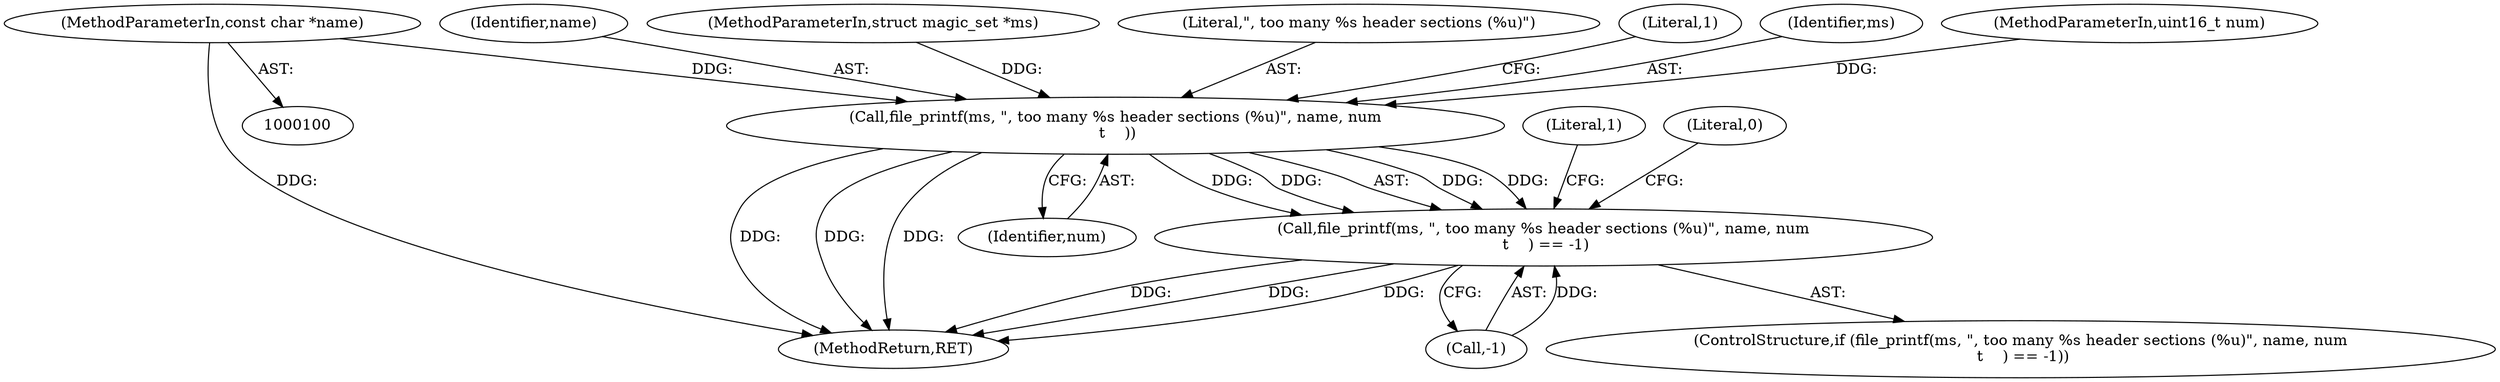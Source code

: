 digraph "1_file_ce90e05774dd77d86cfc8dfa6da57b32816841c4_7@pointer" {
"1000102" [label="(MethodParameterIn,const char *name)"];
"1000107" [label="(Call,file_printf(ms, \", too many %s header sections (%u)\", name, num\n \t    ))"];
"1000106" [label="(Call,file_printf(ms, \", too many %s header sections (%u)\", name, num\n \t    ) == -1)"];
"1000110" [label="(Identifier,name)"];
"1000119" [label="(MethodReturn,RET)"];
"1000106" [label="(Call,file_printf(ms, \", too many %s header sections (%u)\", name, num\n \t    ) == -1)"];
"1000101" [label="(MethodParameterIn,struct magic_set *ms)"];
"1000109" [label="(Literal,\", too many %s header sections (%u)\")"];
"1000112" [label="(Call,-1)"];
"1000113" [label="(Literal,1)"];
"1000116" [label="(Literal,1)"];
"1000107" [label="(Call,file_printf(ms, \", too many %s header sections (%u)\", name, num\n \t    ))"];
"1000108" [label="(Identifier,ms)"];
"1000105" [label="(ControlStructure,if (file_printf(ms, \", too many %s header sections (%u)\", name, num\n \t    ) == -1))"];
"1000103" [label="(MethodParameterIn,uint16_t num)"];
"1000111" [label="(Identifier,num)"];
"1000102" [label="(MethodParameterIn,const char *name)"];
"1000118" [label="(Literal,0)"];
"1000102" -> "1000100"  [label="AST: "];
"1000102" -> "1000119"  [label="DDG: "];
"1000102" -> "1000107"  [label="DDG: "];
"1000107" -> "1000106"  [label="AST: "];
"1000107" -> "1000111"  [label="CFG: "];
"1000108" -> "1000107"  [label="AST: "];
"1000109" -> "1000107"  [label="AST: "];
"1000110" -> "1000107"  [label="AST: "];
"1000111" -> "1000107"  [label="AST: "];
"1000113" -> "1000107"  [label="CFG: "];
"1000107" -> "1000119"  [label="DDG: "];
"1000107" -> "1000119"  [label="DDG: "];
"1000107" -> "1000119"  [label="DDG: "];
"1000107" -> "1000106"  [label="DDG: "];
"1000107" -> "1000106"  [label="DDG: "];
"1000107" -> "1000106"  [label="DDG: "];
"1000107" -> "1000106"  [label="DDG: "];
"1000101" -> "1000107"  [label="DDG: "];
"1000103" -> "1000107"  [label="DDG: "];
"1000106" -> "1000105"  [label="AST: "];
"1000106" -> "1000112"  [label="CFG: "];
"1000112" -> "1000106"  [label="AST: "];
"1000116" -> "1000106"  [label="CFG: "];
"1000118" -> "1000106"  [label="CFG: "];
"1000106" -> "1000119"  [label="DDG: "];
"1000106" -> "1000119"  [label="DDG: "];
"1000106" -> "1000119"  [label="DDG: "];
"1000112" -> "1000106"  [label="DDG: "];
}
